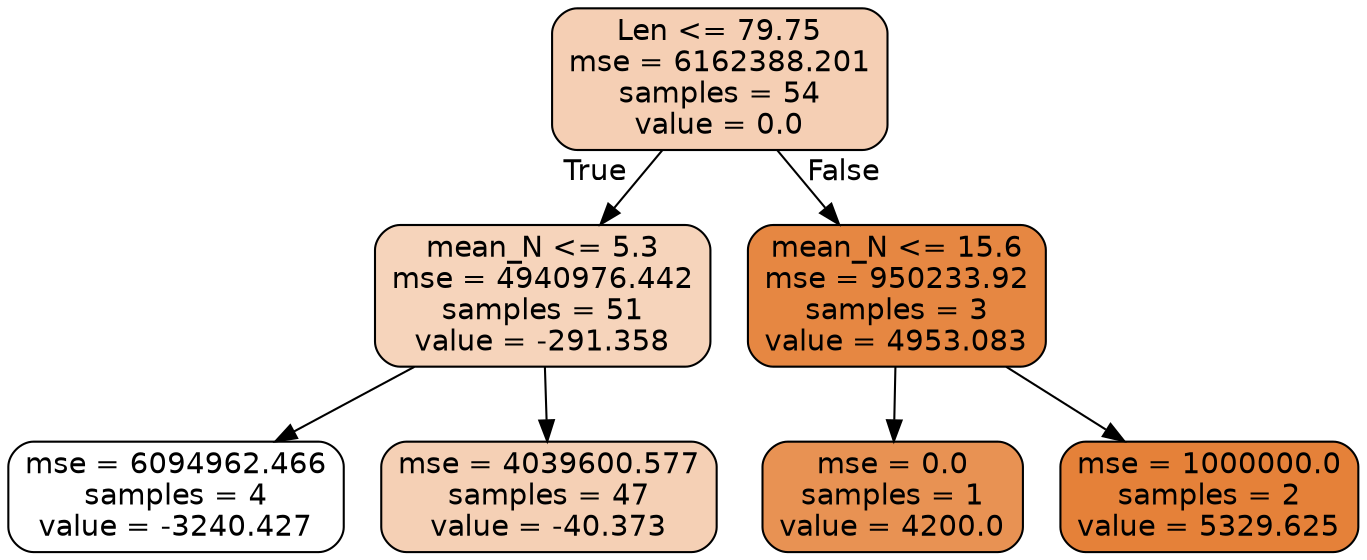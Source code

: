 digraph Tree {
node [shape=box, style="filled, rounded", color="black", fontname=helvetica] ;
edge [fontname=helvetica] ;
0 [label="Len <= 79.75\nmse = 6162388.201\nsamples = 54\nvalue = 0.0", fillcolor="#f5cfb4"] ;
1 [label="mean_N <= 5.3\nmse = 4940976.442\nsamples = 51\nvalue = -291.358", fillcolor="#f6d4bb"] ;
0 -> 1 [labeldistance=2.5, labelangle=45, headlabel="True"] ;
2 [label="mse = 6094962.466\nsamples = 4\nvalue = -3240.427", fillcolor="#ffffff"] ;
1 -> 2 ;
3 [label="mse = 4039600.577\nsamples = 47\nvalue = -40.373", fillcolor="#f5d0b5"] ;
1 -> 3 ;
4 [label="mean_N <= 15.6\nmse = 950233.92\nsamples = 3\nvalue = 4953.083", fillcolor="#e68742"] ;
0 -> 4 [labeldistance=2.5, labelangle=-45, headlabel="False"] ;
5 [label="mse = 0.0\nsamples = 1\nvalue = 4200.0", fillcolor="#e89253"] ;
4 -> 5 ;
6 [label="mse = 1000000.0\nsamples = 2\nvalue = 5329.625", fillcolor="#e58139"] ;
4 -> 6 ;
}